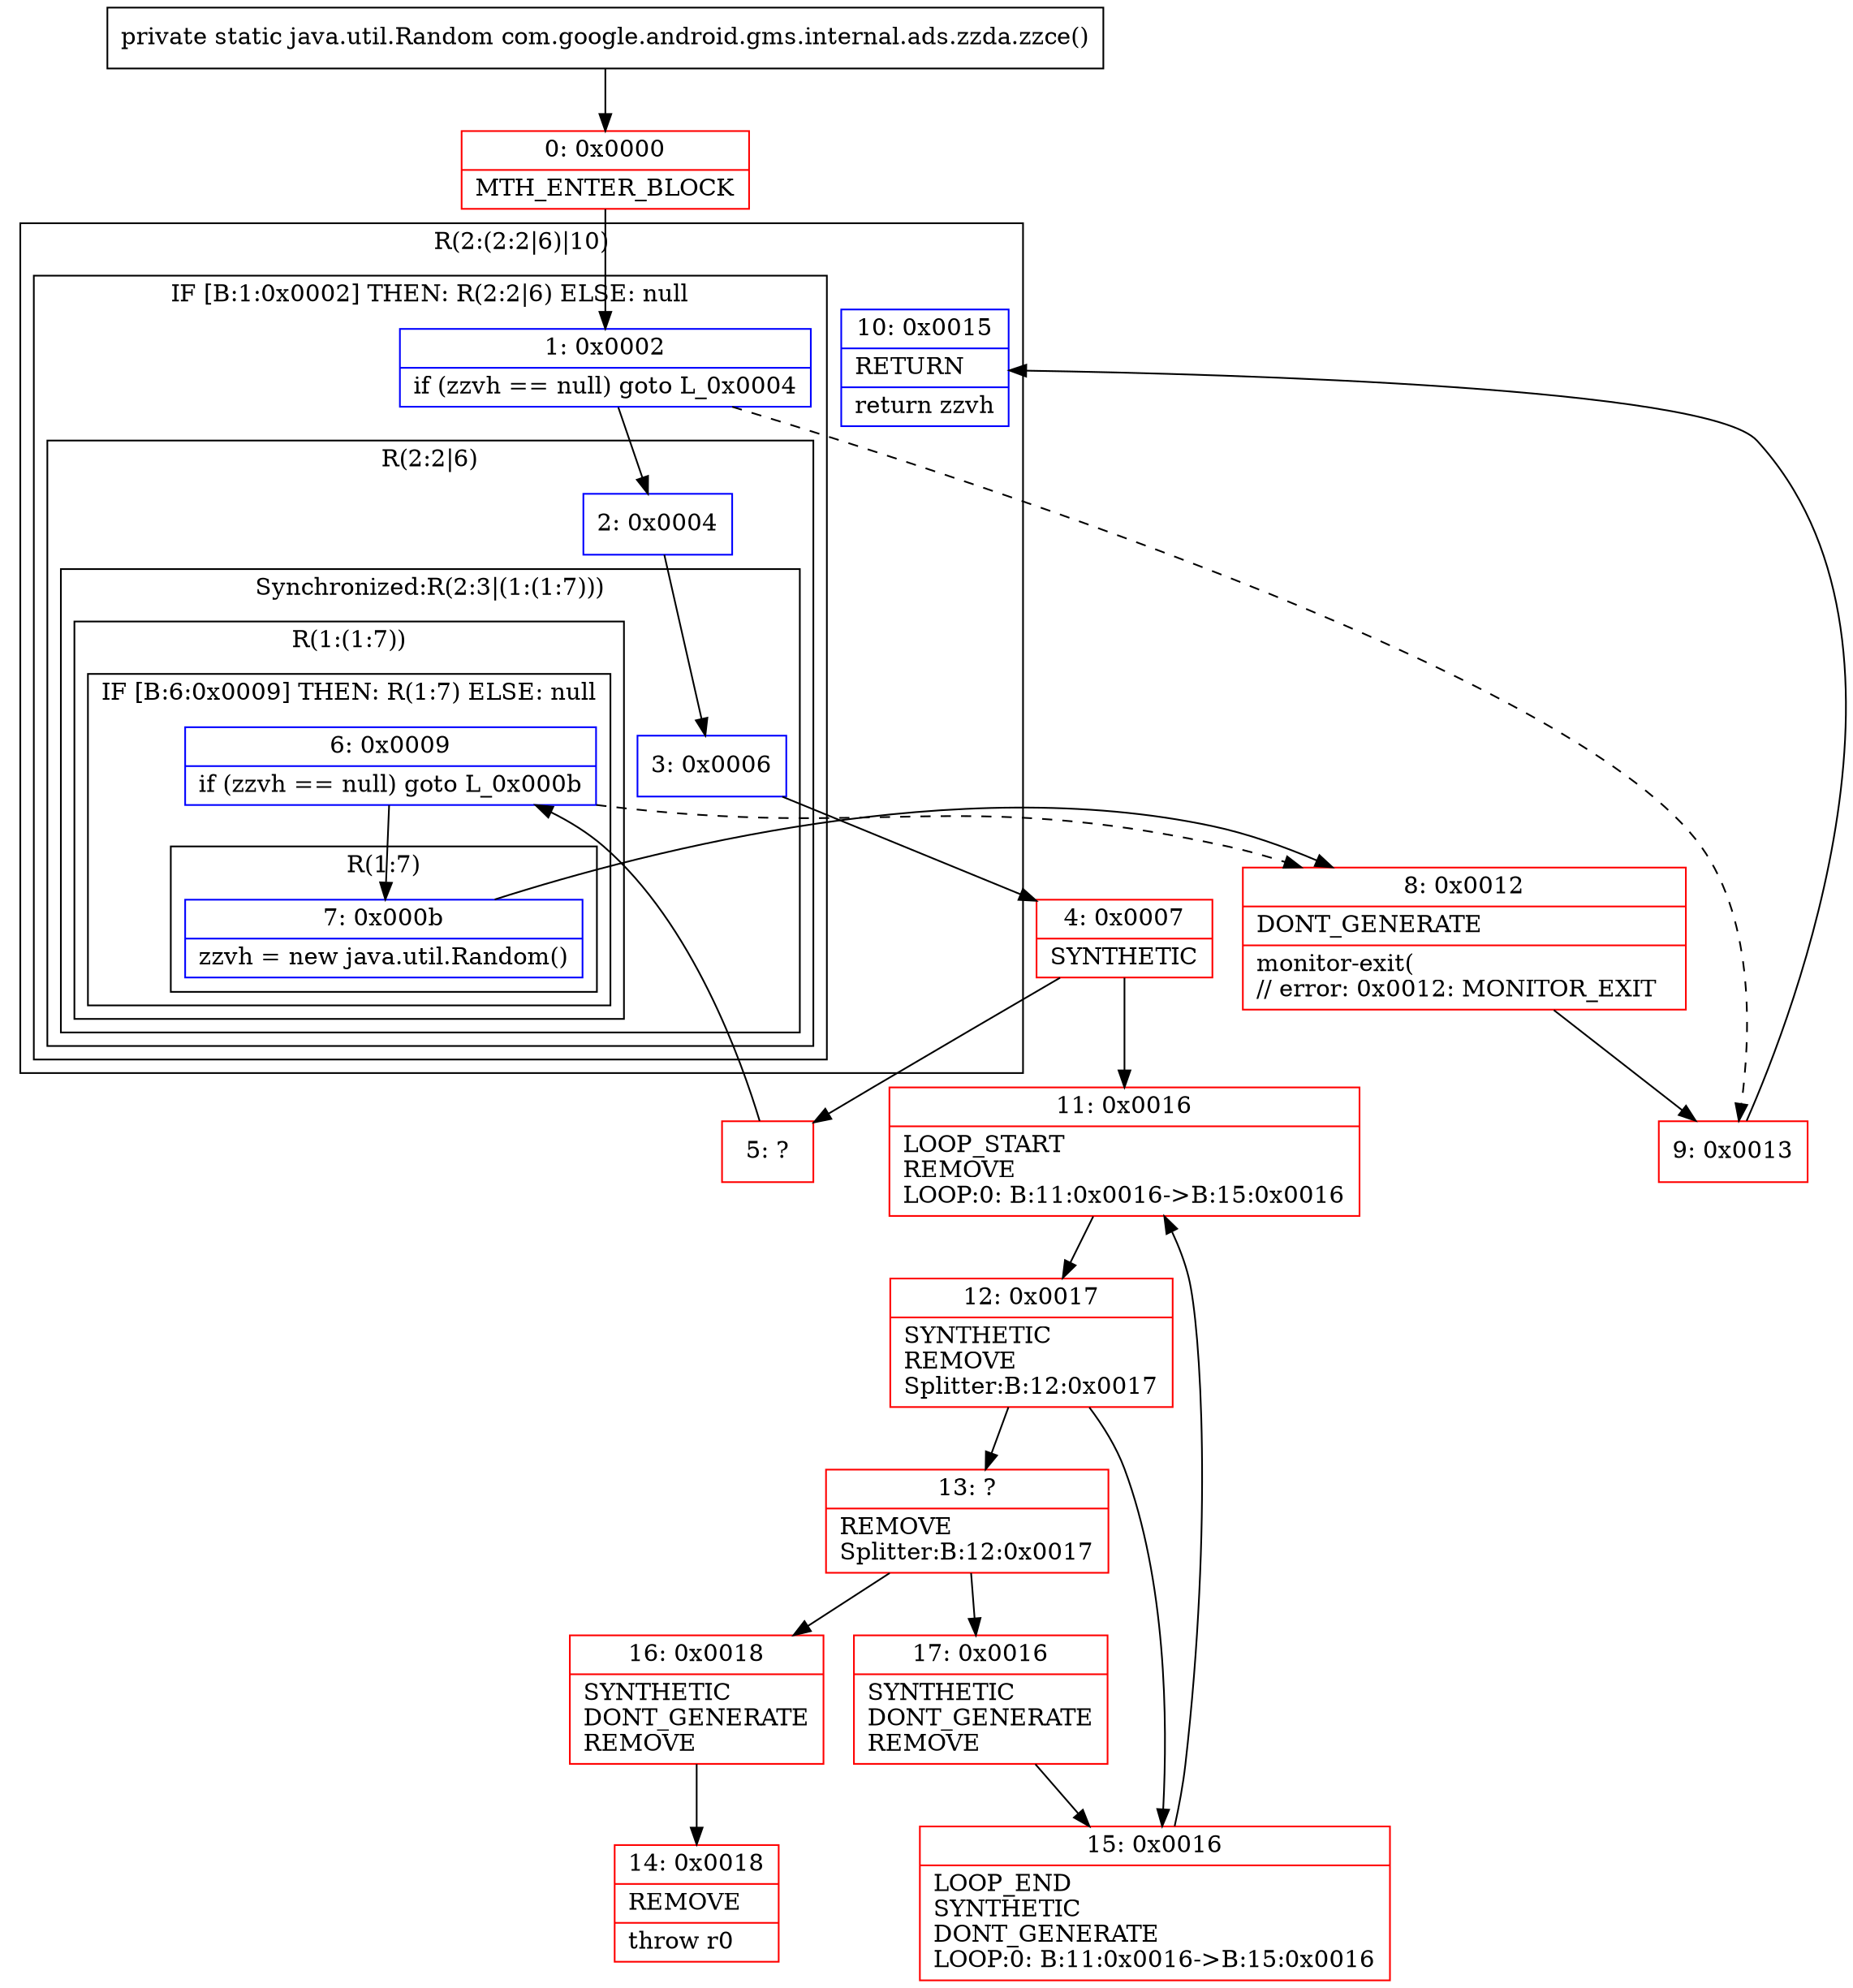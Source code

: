 digraph "CFG forcom.google.android.gms.internal.ads.zzda.zzce()Ljava\/util\/Random;" {
subgraph cluster_Region_618657750 {
label = "R(2:(2:2|6)|10)";
node [shape=record,color=blue];
subgraph cluster_IfRegion_1701748102 {
label = "IF [B:1:0x0002] THEN: R(2:2|6) ELSE: null";
node [shape=record,color=blue];
Node_1 [shape=record,label="{1\:\ 0x0002|if (zzvh == null) goto L_0x0004\l}"];
subgraph cluster_Region_1179143183 {
label = "R(2:2|6)";
node [shape=record,color=blue];
Node_2 [shape=record,label="{2\:\ 0x0004}"];
subgraph cluster_SynchronizedRegion_439256714 {
label = "Synchronized:R(2:3|(1:(1:7)))";
node [shape=record,color=blue];
Node_3 [shape=record,label="{3\:\ 0x0006}"];
subgraph cluster_Region_1091875678 {
label = "R(1:(1:7))";
node [shape=record,color=blue];
subgraph cluster_IfRegion_1351058519 {
label = "IF [B:6:0x0009] THEN: R(1:7) ELSE: null";
node [shape=record,color=blue];
Node_6 [shape=record,label="{6\:\ 0x0009|if (zzvh == null) goto L_0x000b\l}"];
subgraph cluster_Region_1412137596 {
label = "R(1:7)";
node [shape=record,color=blue];
Node_7 [shape=record,label="{7\:\ 0x000b|zzvh = new java.util.Random()\l}"];
}
}
}
}
}
}
Node_10 [shape=record,label="{10\:\ 0x0015|RETURN\l|return zzvh\l}"];
}
Node_0 [shape=record,color=red,label="{0\:\ 0x0000|MTH_ENTER_BLOCK\l}"];
Node_4 [shape=record,color=red,label="{4\:\ 0x0007|SYNTHETIC\l}"];
Node_5 [shape=record,color=red,label="{5\:\ ?}"];
Node_8 [shape=record,color=red,label="{8\:\ 0x0012|DONT_GENERATE\l|monitor\-exit(\l\/\/ error: 0x0012: MONITOR_EXIT  \l}"];
Node_9 [shape=record,color=red,label="{9\:\ 0x0013}"];
Node_11 [shape=record,color=red,label="{11\:\ 0x0016|LOOP_START\lREMOVE\lLOOP:0: B:11:0x0016\-\>B:15:0x0016\l}"];
Node_12 [shape=record,color=red,label="{12\:\ 0x0017|SYNTHETIC\lREMOVE\lSplitter:B:12:0x0017\l}"];
Node_13 [shape=record,color=red,label="{13\:\ ?|REMOVE\lSplitter:B:12:0x0017\l}"];
Node_14 [shape=record,color=red,label="{14\:\ 0x0018|REMOVE\l|throw r0\l}"];
Node_15 [shape=record,color=red,label="{15\:\ 0x0016|LOOP_END\lSYNTHETIC\lDONT_GENERATE\lLOOP:0: B:11:0x0016\-\>B:15:0x0016\l}"];
Node_16 [shape=record,color=red,label="{16\:\ 0x0018|SYNTHETIC\lDONT_GENERATE\lREMOVE\l}"];
Node_17 [shape=record,color=red,label="{17\:\ 0x0016|SYNTHETIC\lDONT_GENERATE\lREMOVE\l}"];
MethodNode[shape=record,label="{private static java.util.Random com.google.android.gms.internal.ads.zzda.zzce() }"];
MethodNode -> Node_0;
Node_1 -> Node_2;
Node_1 -> Node_9[style=dashed];
Node_2 -> Node_3;
Node_3 -> Node_4;
Node_6 -> Node_7;
Node_6 -> Node_8[style=dashed];
Node_7 -> Node_8;
Node_0 -> Node_1;
Node_4 -> Node_5;
Node_4 -> Node_11;
Node_5 -> Node_6;
Node_8 -> Node_9;
Node_9 -> Node_10;
Node_11 -> Node_12;
Node_12 -> Node_13;
Node_12 -> Node_15;
Node_13 -> Node_16;
Node_13 -> Node_17;
Node_15 -> Node_11;
Node_16 -> Node_14;
Node_17 -> Node_15;
}

